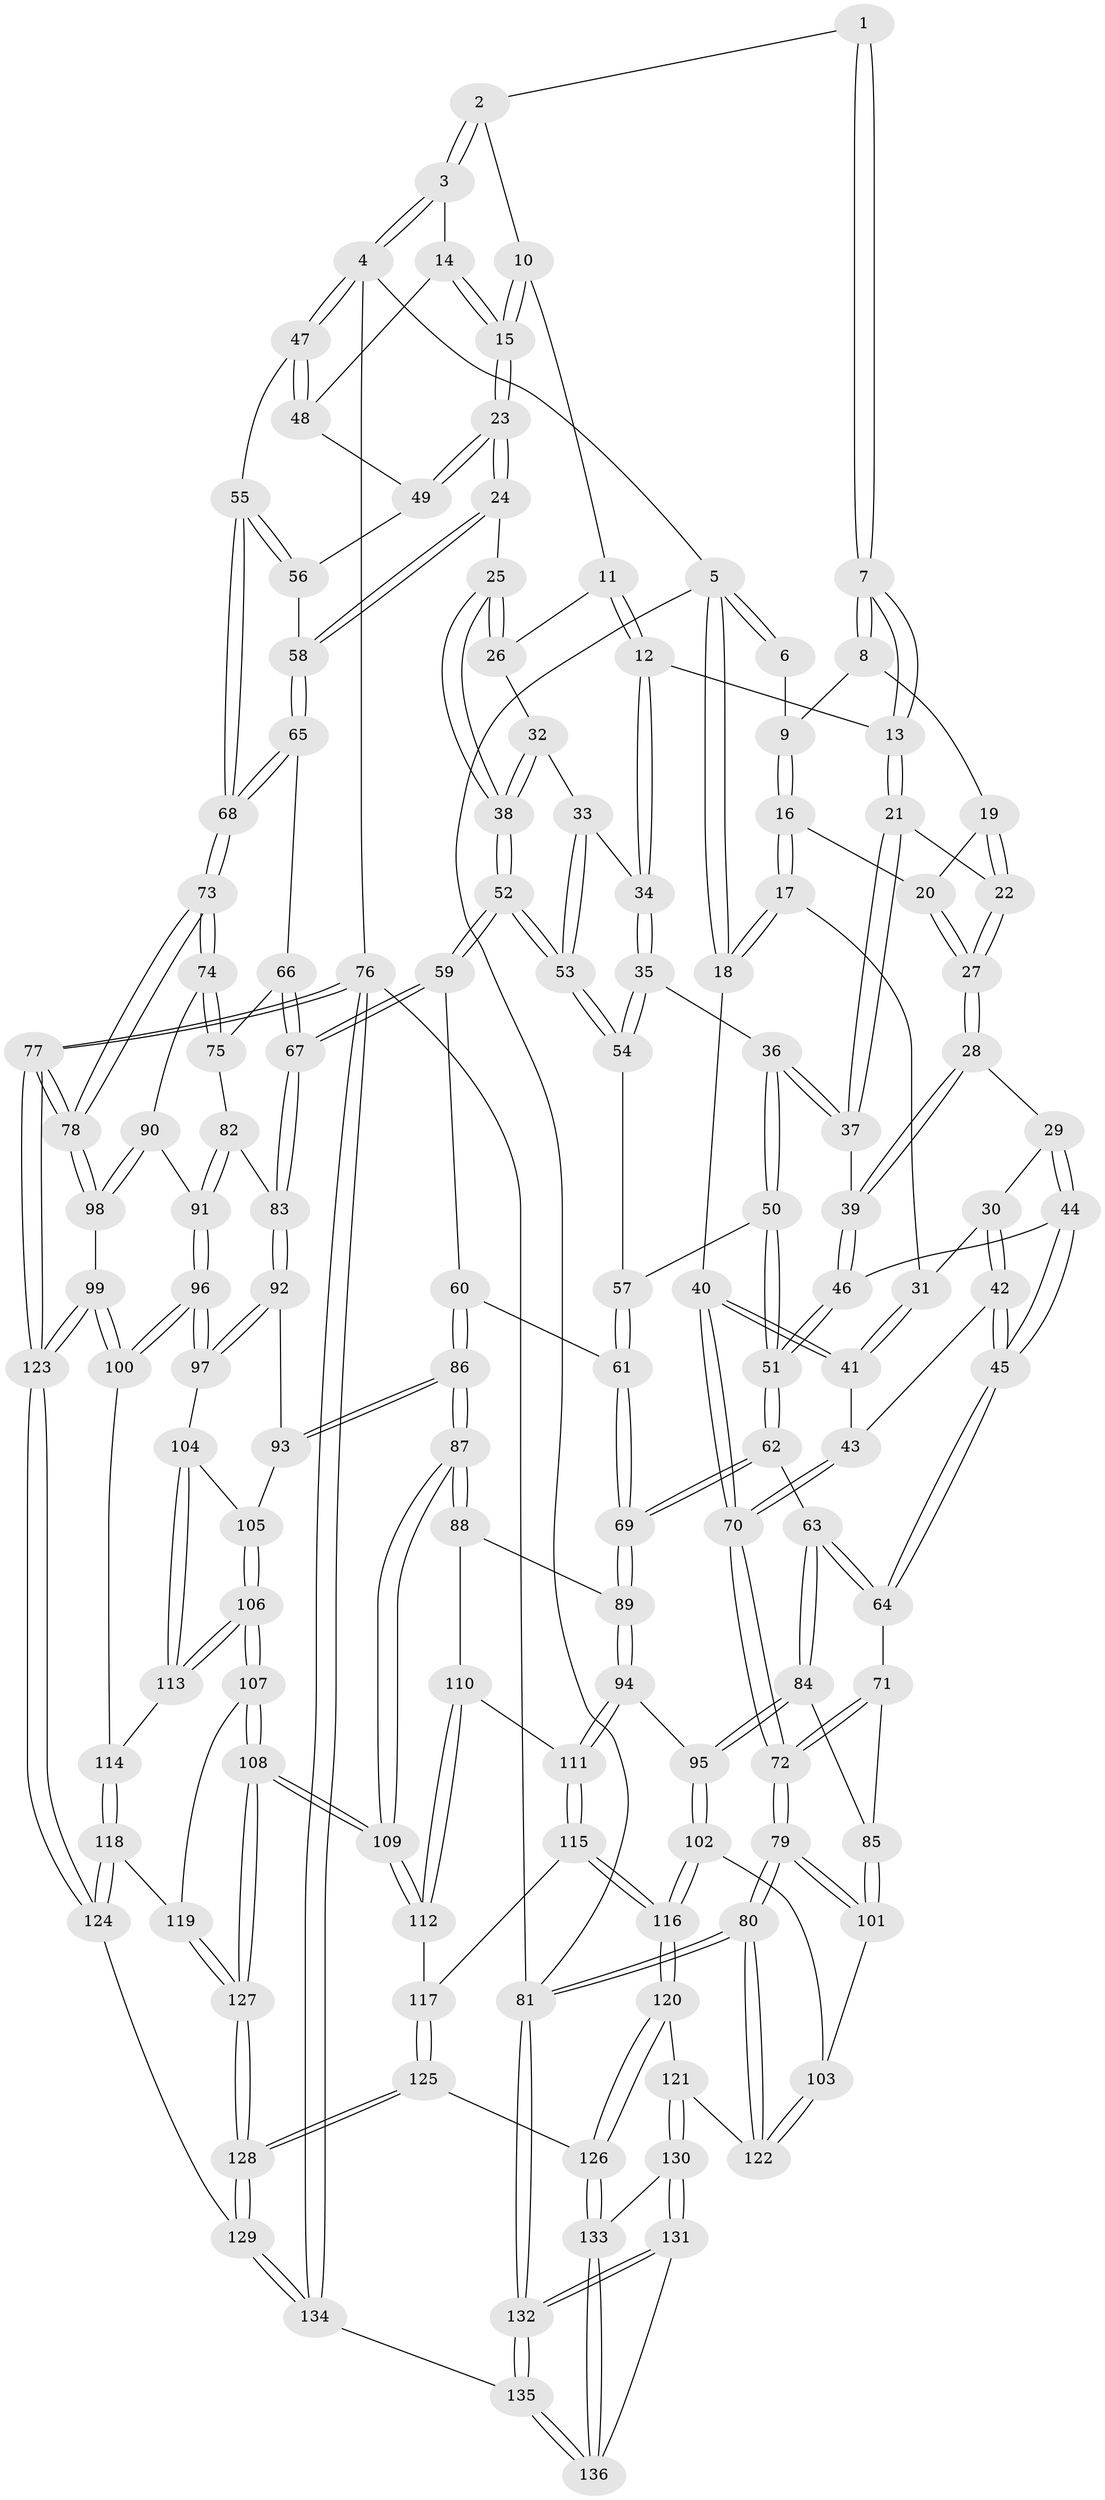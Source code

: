 // coarse degree distribution, {3: 0.10588235294117647, 4: 0.38823529411764707, 7: 0.011764705882352941, 2: 0.011764705882352941, 6: 0.08235294117647059, 5: 0.4}
// Generated by graph-tools (version 1.1) at 2025/24/03/03/25 07:24:32]
// undirected, 136 vertices, 337 edges
graph export_dot {
graph [start="1"]
  node [color=gray90,style=filled];
  1 [pos="+0.31330970180926737+0"];
  2 [pos="+0.5984971123571435+0"];
  3 [pos="+1+0"];
  4 [pos="+1+0"];
  5 [pos="+0+0"];
  6 [pos="+0.10545961072564974+0"];
  7 [pos="+0.3065706105498096+0.018096779612719424"];
  8 [pos="+0.25301163978350794+0.040303099018270096"];
  9 [pos="+0.15904009760434903+0.027087358646737614"];
  10 [pos="+0.5963599704672202+0"];
  11 [pos="+0.5227162279231408+0"];
  12 [pos="+0.3955422898576122+0.07914431590608415"];
  13 [pos="+0.31950106060741296+0.04081719640641271"];
  14 [pos="+0.7627288891895302+0.13055806853325158"];
  15 [pos="+0.6887797978360322+0.17845392698959048"];
  16 [pos="+0.14732781203678788+0.05281532606599972"];
  17 [pos="+0.10015847300923142+0.07515658233173687"];
  18 [pos="+0+0"];
  19 [pos="+0.23764752638069248+0.062381517580799704"];
  20 [pos="+0.17040694114578123+0.08160851778217391"];
  21 [pos="+0.29554894545843347+0.11277045332947598"];
  22 [pos="+0.21671016342365293+0.11738900619997263"];
  23 [pos="+0.670021290732374+0.20612231803819195"];
  24 [pos="+0.6659314635915552+0.21012208502835805"];
  25 [pos="+0.6546155103475723+0.2190868750244512"];
  26 [pos="+0.534913694915854+0.06289939979345552"];
  27 [pos="+0.19531290637183532+0.13462500247315765"];
  28 [pos="+0.1911623744056259+0.15133956635907755"];
  29 [pos="+0.18035185032629175+0.16053049407526343"];
  30 [pos="+0.14049946423115647+0.15922606598179082"];
  31 [pos="+0.09571920498801882+0.1381541826037115"];
  32 [pos="+0.4984348806574733+0.11430064902218302"];
  33 [pos="+0.44098969682453554+0.1806407655878423"];
  34 [pos="+0.41788922219358554+0.17611507772338145"];
  35 [pos="+0.3708726442687674+0.20649965567822529"];
  36 [pos="+0.3559277382722169+0.21311274360269727"];
  37 [pos="+0.30057745643610256+0.17430230122977497"];
  38 [pos="+0.6212993094001107+0.27778205284058843"];
  39 [pos="+0.27021373143817895+0.1806150848061663"];
  40 [pos="+0+0.057766561534877844"];
  41 [pos="+0.06379733851956028+0.15688363492009333"];
  42 [pos="+0.0815207396234065+0.3131053090937193"];
  43 [pos="+0.07267555584360093+0.3088605124723129"];
  44 [pos="+0.18977197420902034+0.2714458626479264"];
  45 [pos="+0.08586879090943952+0.31618253692417314"];
  46 [pos="+0.21276675870726217+0.2752311575885692"];
  47 [pos="+1+0"];
  48 [pos="+0.8555098402403651+0.18836110840494452"];
  49 [pos="+0.8513051964790542+0.24624309244171114"];
  50 [pos="+0.3207901849251175+0.311043508871672"];
  51 [pos="+0.3066519987708451+0.3301306648752954"];
  52 [pos="+0.6143938152976267+0.2905861997667663"];
  53 [pos="+0.5698051522411638+0.274977159809076"];
  54 [pos="+0.4444219543072263+0.3028980695597092"];
  55 [pos="+1+0"];
  56 [pos="+0.8665460911367298+0.27364266759033107"];
  57 [pos="+0.4380018457081508+0.30682258449360406"];
  58 [pos="+0.8642076068254381+0.31501554483095123"];
  59 [pos="+0.6233552085148355+0.3497596916429809"];
  60 [pos="+0.4668633854934598+0.4109460532492541"];
  61 [pos="+0.412388252499525+0.42352410988415146"];
  62 [pos="+0.3099421994309657+0.3843039901618489"];
  63 [pos="+0.1404020043159695+0.43283900117490115"];
  64 [pos="+0.1086517479528992+0.39510249324274976"];
  65 [pos="+0.867004453904384+0.33541988948815193"];
  66 [pos="+0.8620174623405152+0.3480907668162299"];
  67 [pos="+0.6512301331994998+0.3941545095354225"];
  68 [pos="+1+0.24177816941844432"];
  69 [pos="+0.3599462703033382+0.44819565705488806"];
  70 [pos="+0+0.270288820843305"];
  71 [pos="+0.03059925069221468+0.43909059440959447"];
  72 [pos="+0+0.47622456296105337"];
  73 [pos="+1+0.42371558007850274"];
  74 [pos="+0.9985088717071057+0.451712143025365"];
  75 [pos="+0.8892976589634012+0.3994259630481703"];
  76 [pos="+1+1"];
  77 [pos="+1+1"];
  78 [pos="+1+0.8873357969734219"];
  79 [pos="+0+0.6695290986242101"];
  80 [pos="+0+1"];
  81 [pos="+0+1"];
  82 [pos="+0.8502269290912317+0.4663483446709639"];
  83 [pos="+0.6519807884500153+0.39975460298187127"];
  84 [pos="+0.14274493546608757+0.49862964597524834"];
  85 [pos="+0.029089230539531486+0.5485866827986836"];
  86 [pos="+0.517951676523203+0.5537887808175985"];
  87 [pos="+0.48451715056580835+0.5694247283872784"];
  88 [pos="+0.4455998508069274+0.5627999945242488"];
  89 [pos="+0.3590781793677394+0.47673522273074714"];
  90 [pos="+0.9122863694591229+0.547479268903496"];
  91 [pos="+0.8497917997043705+0.5211115092389283"];
  92 [pos="+0.6516510569079677+0.4325728951752953"];
  93 [pos="+0.5288861390652405+0.5502306400795095"];
  94 [pos="+0.24571454445312044+0.589185665065119"];
  95 [pos="+0.21126669274775844+0.5887562139663279"];
  96 [pos="+0.7519048917722788+0.5640765346118374"];
  97 [pos="+0.6994259642541628+0.5209893023391846"];
  98 [pos="+0.9210140828826495+0.5840124834731463"];
  99 [pos="+0.797528051210343+0.6904877371284777"];
  100 [pos="+0.7811168917912948+0.679334997914244"];
  101 [pos="+0+0.6447742630619138"];
  102 [pos="+0.1549997797652681+0.6540773413521083"];
  103 [pos="+0.10366118964171547+0.6844798497802778"];
  104 [pos="+0.6340141531310828+0.6156856708886712"];
  105 [pos="+0.5644889002879927+0.5908778427055528"];
  106 [pos="+0.5861062989474077+0.7129399046780585"];
  107 [pos="+0.5715462927191409+0.7227149283151777"];
  108 [pos="+0.5257717663308513+0.742642811744912"];
  109 [pos="+0.5238922201388144+0.7411100606879621"];
  110 [pos="+0.43124665304694954+0.5860593713918834"];
  111 [pos="+0.30404195066688344+0.6585028064296505"];
  112 [pos="+0.40377562164584246+0.7142635839148237"];
  113 [pos="+0.6261587535520987+0.6976091459801215"];
  114 [pos="+0.6868749574212549+0.7082867161789788"];
  115 [pos="+0.313882588029623+0.6806782405804779"];
  116 [pos="+0.2449331255849964+0.7678274253878536"];
  117 [pos="+0.3771992860633625+0.7203764857533026"];
  118 [pos="+0.6842917614223042+0.8078312267911857"];
  119 [pos="+0.6585342461038144+0.8100888825522636"];
  120 [pos="+0.2432084928387771+0.778215497840697"];
  121 [pos="+0.1700307878200196+0.8225161397966468"];
  122 [pos="+0.1303947151025499+0.8003923687336427"];
  123 [pos="+0.9500025000474637+0.9175628341977926"];
  124 [pos="+0.7674086008808223+0.8903084458436046"];
  125 [pos="+0.35356513298506703+0.8214947825279744"];
  126 [pos="+0.31866588230358117+0.8341684333805623"];
  127 [pos="+0.5168617487429977+0.9084220082075593"];
  128 [pos="+0.5140762059862718+0.9204597602684007"];
  129 [pos="+0.5194416803106094+0.951956112134494"];
  130 [pos="+0.18700177293424688+0.8896605488464134"];
  131 [pos="+0.1479678095895385+0.9463368455304293"];
  132 [pos="+0+1"];
  133 [pos="+0.2825294555626986+0.9097812351764659"];
  134 [pos="+0.46783043001423963+1"];
  135 [pos="+0.42330330732326155+1"];
  136 [pos="+0.3361474669743189+1"];
  1 -- 2;
  1 -- 7;
  1 -- 7;
  2 -- 3;
  2 -- 3;
  2 -- 10;
  3 -- 4;
  3 -- 4;
  3 -- 14;
  4 -- 5;
  4 -- 47;
  4 -- 47;
  4 -- 76;
  5 -- 6;
  5 -- 6;
  5 -- 18;
  5 -- 18;
  5 -- 81;
  6 -- 9;
  7 -- 8;
  7 -- 8;
  7 -- 13;
  7 -- 13;
  8 -- 9;
  8 -- 19;
  9 -- 16;
  9 -- 16;
  10 -- 11;
  10 -- 15;
  10 -- 15;
  11 -- 12;
  11 -- 12;
  11 -- 26;
  12 -- 13;
  12 -- 34;
  12 -- 34;
  13 -- 21;
  13 -- 21;
  14 -- 15;
  14 -- 15;
  14 -- 48;
  15 -- 23;
  15 -- 23;
  16 -- 17;
  16 -- 17;
  16 -- 20;
  17 -- 18;
  17 -- 18;
  17 -- 31;
  18 -- 40;
  19 -- 20;
  19 -- 22;
  19 -- 22;
  20 -- 27;
  20 -- 27;
  21 -- 22;
  21 -- 37;
  21 -- 37;
  22 -- 27;
  22 -- 27;
  23 -- 24;
  23 -- 24;
  23 -- 49;
  23 -- 49;
  24 -- 25;
  24 -- 58;
  24 -- 58;
  25 -- 26;
  25 -- 26;
  25 -- 38;
  25 -- 38;
  26 -- 32;
  27 -- 28;
  27 -- 28;
  28 -- 29;
  28 -- 39;
  28 -- 39;
  29 -- 30;
  29 -- 44;
  29 -- 44;
  30 -- 31;
  30 -- 42;
  30 -- 42;
  31 -- 41;
  31 -- 41;
  32 -- 33;
  32 -- 38;
  32 -- 38;
  33 -- 34;
  33 -- 53;
  33 -- 53;
  34 -- 35;
  34 -- 35;
  35 -- 36;
  35 -- 54;
  35 -- 54;
  36 -- 37;
  36 -- 37;
  36 -- 50;
  36 -- 50;
  37 -- 39;
  38 -- 52;
  38 -- 52;
  39 -- 46;
  39 -- 46;
  40 -- 41;
  40 -- 41;
  40 -- 70;
  40 -- 70;
  41 -- 43;
  42 -- 43;
  42 -- 45;
  42 -- 45;
  43 -- 70;
  43 -- 70;
  44 -- 45;
  44 -- 45;
  44 -- 46;
  45 -- 64;
  45 -- 64;
  46 -- 51;
  46 -- 51;
  47 -- 48;
  47 -- 48;
  47 -- 55;
  48 -- 49;
  49 -- 56;
  50 -- 51;
  50 -- 51;
  50 -- 57;
  51 -- 62;
  51 -- 62;
  52 -- 53;
  52 -- 53;
  52 -- 59;
  52 -- 59;
  53 -- 54;
  53 -- 54;
  54 -- 57;
  55 -- 56;
  55 -- 56;
  55 -- 68;
  55 -- 68;
  56 -- 58;
  57 -- 61;
  57 -- 61;
  58 -- 65;
  58 -- 65;
  59 -- 60;
  59 -- 67;
  59 -- 67;
  60 -- 61;
  60 -- 86;
  60 -- 86;
  61 -- 69;
  61 -- 69;
  62 -- 63;
  62 -- 69;
  62 -- 69;
  63 -- 64;
  63 -- 64;
  63 -- 84;
  63 -- 84;
  64 -- 71;
  65 -- 66;
  65 -- 68;
  65 -- 68;
  66 -- 67;
  66 -- 67;
  66 -- 75;
  67 -- 83;
  67 -- 83;
  68 -- 73;
  68 -- 73;
  69 -- 89;
  69 -- 89;
  70 -- 72;
  70 -- 72;
  71 -- 72;
  71 -- 72;
  71 -- 85;
  72 -- 79;
  72 -- 79;
  73 -- 74;
  73 -- 74;
  73 -- 78;
  73 -- 78;
  74 -- 75;
  74 -- 75;
  74 -- 90;
  75 -- 82;
  76 -- 77;
  76 -- 77;
  76 -- 134;
  76 -- 134;
  76 -- 81;
  77 -- 78;
  77 -- 78;
  77 -- 123;
  77 -- 123;
  78 -- 98;
  78 -- 98;
  79 -- 80;
  79 -- 80;
  79 -- 101;
  79 -- 101;
  80 -- 81;
  80 -- 81;
  80 -- 122;
  80 -- 122;
  81 -- 132;
  81 -- 132;
  82 -- 83;
  82 -- 91;
  82 -- 91;
  83 -- 92;
  83 -- 92;
  84 -- 85;
  84 -- 95;
  84 -- 95;
  85 -- 101;
  85 -- 101;
  86 -- 87;
  86 -- 87;
  86 -- 93;
  86 -- 93;
  87 -- 88;
  87 -- 88;
  87 -- 109;
  87 -- 109;
  88 -- 89;
  88 -- 110;
  89 -- 94;
  89 -- 94;
  90 -- 91;
  90 -- 98;
  90 -- 98;
  91 -- 96;
  91 -- 96;
  92 -- 93;
  92 -- 97;
  92 -- 97;
  93 -- 105;
  94 -- 95;
  94 -- 111;
  94 -- 111;
  95 -- 102;
  95 -- 102;
  96 -- 97;
  96 -- 97;
  96 -- 100;
  96 -- 100;
  97 -- 104;
  98 -- 99;
  99 -- 100;
  99 -- 100;
  99 -- 123;
  99 -- 123;
  100 -- 114;
  101 -- 103;
  102 -- 103;
  102 -- 116;
  102 -- 116;
  103 -- 122;
  103 -- 122;
  104 -- 105;
  104 -- 113;
  104 -- 113;
  105 -- 106;
  105 -- 106;
  106 -- 107;
  106 -- 107;
  106 -- 113;
  106 -- 113;
  107 -- 108;
  107 -- 108;
  107 -- 119;
  108 -- 109;
  108 -- 109;
  108 -- 127;
  108 -- 127;
  109 -- 112;
  109 -- 112;
  110 -- 111;
  110 -- 112;
  110 -- 112;
  111 -- 115;
  111 -- 115;
  112 -- 117;
  113 -- 114;
  114 -- 118;
  114 -- 118;
  115 -- 116;
  115 -- 116;
  115 -- 117;
  116 -- 120;
  116 -- 120;
  117 -- 125;
  117 -- 125;
  118 -- 119;
  118 -- 124;
  118 -- 124;
  119 -- 127;
  119 -- 127;
  120 -- 121;
  120 -- 126;
  120 -- 126;
  121 -- 122;
  121 -- 130;
  121 -- 130;
  123 -- 124;
  123 -- 124;
  124 -- 129;
  125 -- 126;
  125 -- 128;
  125 -- 128;
  126 -- 133;
  126 -- 133;
  127 -- 128;
  127 -- 128;
  128 -- 129;
  128 -- 129;
  129 -- 134;
  129 -- 134;
  130 -- 131;
  130 -- 131;
  130 -- 133;
  131 -- 132;
  131 -- 132;
  131 -- 136;
  132 -- 135;
  132 -- 135;
  133 -- 136;
  133 -- 136;
  134 -- 135;
  135 -- 136;
  135 -- 136;
}
